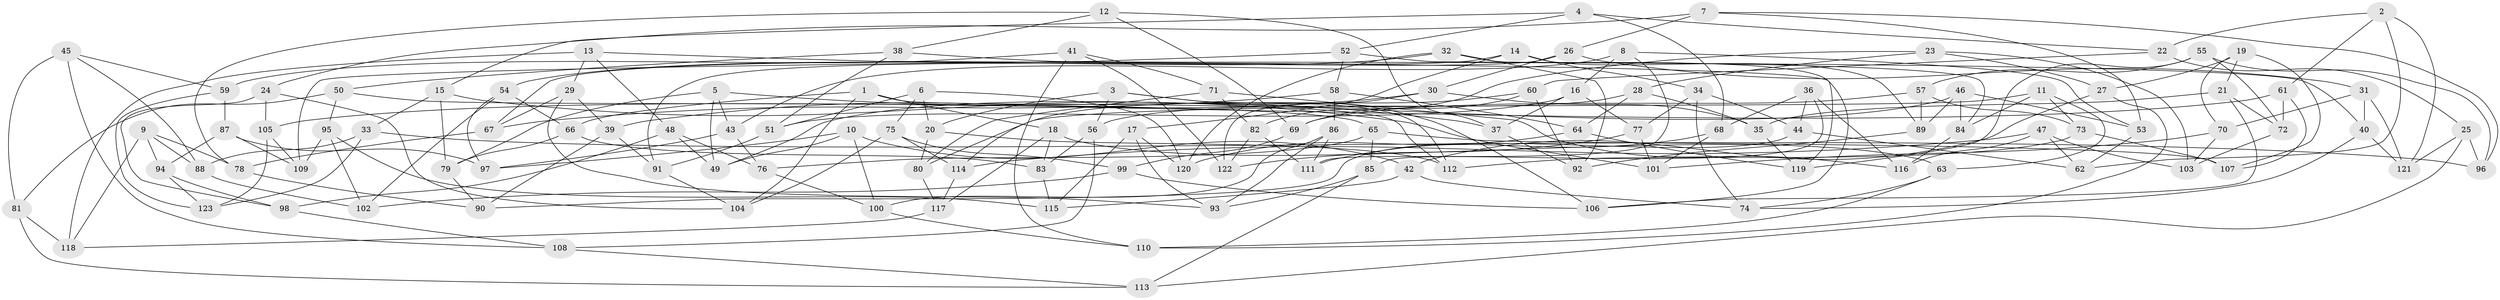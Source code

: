 // coarse degree distribution, {4: 0.33783783783783783, 5: 0.02702702702702703, 6: 0.6351351351351351}
// Generated by graph-tools (version 1.1) at 2025/24/03/03/25 07:24:26]
// undirected, 123 vertices, 246 edges
graph export_dot {
graph [start="1"]
  node [color=gray90,style=filled];
  1;
  2;
  3;
  4;
  5;
  6;
  7;
  8;
  9;
  10;
  11;
  12;
  13;
  14;
  15;
  16;
  17;
  18;
  19;
  20;
  21;
  22;
  23;
  24;
  25;
  26;
  27;
  28;
  29;
  30;
  31;
  32;
  33;
  34;
  35;
  36;
  37;
  38;
  39;
  40;
  41;
  42;
  43;
  44;
  45;
  46;
  47;
  48;
  49;
  50;
  51;
  52;
  53;
  54;
  55;
  56;
  57;
  58;
  59;
  60;
  61;
  62;
  63;
  64;
  65;
  66;
  67;
  68;
  69;
  70;
  71;
  72;
  73;
  74;
  75;
  76;
  77;
  78;
  79;
  80;
  81;
  82;
  83;
  84;
  85;
  86;
  87;
  88;
  89;
  90;
  91;
  92;
  93;
  94;
  95;
  96;
  97;
  98;
  99;
  100;
  101;
  102;
  103;
  104;
  105;
  106;
  107;
  108;
  109;
  110;
  111;
  112;
  113;
  114;
  115;
  116;
  117;
  118;
  119;
  120;
  121;
  122;
  123;
  1 -- 18;
  1 -- 112;
  1 -- 104;
  1 -- 66;
  2 -- 61;
  2 -- 62;
  2 -- 22;
  2 -- 121;
  3 -- 56;
  3 -- 112;
  3 -- 20;
  3 -- 106;
  4 -- 52;
  4 -- 68;
  4 -- 22;
  4 -- 15;
  5 -- 79;
  5 -- 49;
  5 -- 37;
  5 -- 43;
  6 -- 120;
  6 -- 51;
  6 -- 20;
  6 -- 75;
  7 -- 96;
  7 -- 53;
  7 -- 26;
  7 -- 24;
  8 -- 43;
  8 -- 16;
  8 -- 53;
  8 -- 111;
  9 -- 94;
  9 -- 88;
  9 -- 118;
  9 -- 78;
  10 -- 100;
  10 -- 97;
  10 -- 49;
  10 -- 42;
  11 -- 73;
  11 -- 84;
  11 -- 80;
  11 -- 63;
  12 -- 69;
  12 -- 78;
  12 -- 37;
  12 -- 38;
  13 -- 48;
  13 -- 29;
  13 -- 118;
  13 -- 106;
  14 -- 67;
  14 -- 17;
  14 -- 34;
  14 -- 89;
  15 -- 79;
  15 -- 33;
  15 -- 101;
  16 -- 51;
  16 -- 77;
  16 -- 37;
  17 -- 120;
  17 -- 115;
  17 -- 93;
  18 -- 83;
  18 -- 117;
  18 -- 63;
  19 -- 27;
  19 -- 21;
  19 -- 70;
  19 -- 107;
  20 -- 112;
  20 -- 80;
  21 -- 106;
  21 -- 35;
  21 -- 72;
  22 -- 25;
  22 -- 60;
  23 -- 82;
  23 -- 28;
  23 -- 103;
  23 -- 27;
  24 -- 104;
  24 -- 98;
  24 -- 105;
  25 -- 96;
  25 -- 121;
  25 -- 113;
  26 -- 30;
  26 -- 91;
  26 -- 31;
  27 -- 42;
  27 -- 110;
  28 -- 56;
  28 -- 64;
  28 -- 35;
  29 -- 93;
  29 -- 39;
  29 -- 67;
  30 -- 35;
  30 -- 39;
  30 -- 122;
  31 -- 70;
  31 -- 40;
  31 -- 121;
  32 -- 120;
  32 -- 119;
  32 -- 54;
  32 -- 92;
  33 -- 88;
  33 -- 123;
  33 -- 96;
  34 -- 44;
  34 -- 77;
  34 -- 74;
  35 -- 119;
  36 -- 85;
  36 -- 116;
  36 -- 44;
  36 -- 68;
  37 -- 92;
  38 -- 50;
  38 -- 51;
  38 -- 40;
  39 -- 90;
  39 -- 91;
  40 -- 121;
  40 -- 74;
  41 -- 71;
  41 -- 122;
  41 -- 59;
  41 -- 110;
  42 -- 115;
  42 -- 74;
  43 -- 76;
  43 -- 97;
  44 -- 62;
  44 -- 90;
  45 -- 108;
  45 -- 59;
  45 -- 81;
  45 -- 88;
  46 -- 49;
  46 -- 89;
  46 -- 53;
  46 -- 84;
  47 -- 116;
  47 -- 103;
  47 -- 62;
  47 -- 114;
  48 -- 98;
  48 -- 49;
  48 -- 76;
  50 -- 65;
  50 -- 81;
  50 -- 95;
  51 -- 91;
  52 -- 109;
  52 -- 58;
  52 -- 84;
  53 -- 62;
  54 -- 66;
  54 -- 102;
  54 -- 97;
  55 -- 72;
  55 -- 96;
  55 -- 119;
  55 -- 57;
  56 -- 108;
  56 -- 83;
  57 -- 73;
  57 -- 69;
  57 -- 89;
  58 -- 86;
  58 -- 64;
  58 -- 67;
  59 -- 123;
  59 -- 87;
  60 -- 69;
  60 -- 92;
  60 -- 114;
  61 -- 72;
  61 -- 107;
  61 -- 105;
  63 -- 74;
  63 -- 110;
  64 -- 119;
  64 -- 120;
  65 -- 107;
  65 -- 85;
  65 -- 76;
  66 -- 83;
  66 -- 79;
  67 -- 78;
  68 -- 101;
  68 -- 111;
  69 -- 99;
  70 -- 101;
  70 -- 103;
  71 -- 82;
  71 -- 116;
  71 -- 80;
  72 -- 103;
  73 -- 107;
  73 -- 112;
  75 -- 99;
  75 -- 104;
  75 -- 114;
  76 -- 100;
  77 -- 122;
  77 -- 101;
  78 -- 90;
  79 -- 90;
  80 -- 117;
  81 -- 118;
  81 -- 113;
  82 -- 111;
  82 -- 122;
  83 -- 115;
  84 -- 116;
  85 -- 113;
  85 -- 93;
  86 -- 100;
  86 -- 93;
  86 -- 111;
  87 -- 109;
  87 -- 94;
  87 -- 97;
  88 -- 102;
  89 -- 92;
  91 -- 104;
  94 -- 98;
  94 -- 123;
  95 -- 102;
  95 -- 109;
  95 -- 115;
  98 -- 108;
  99 -- 106;
  99 -- 102;
  100 -- 110;
  105 -- 109;
  105 -- 123;
  108 -- 113;
  114 -- 117;
  117 -- 118;
}
